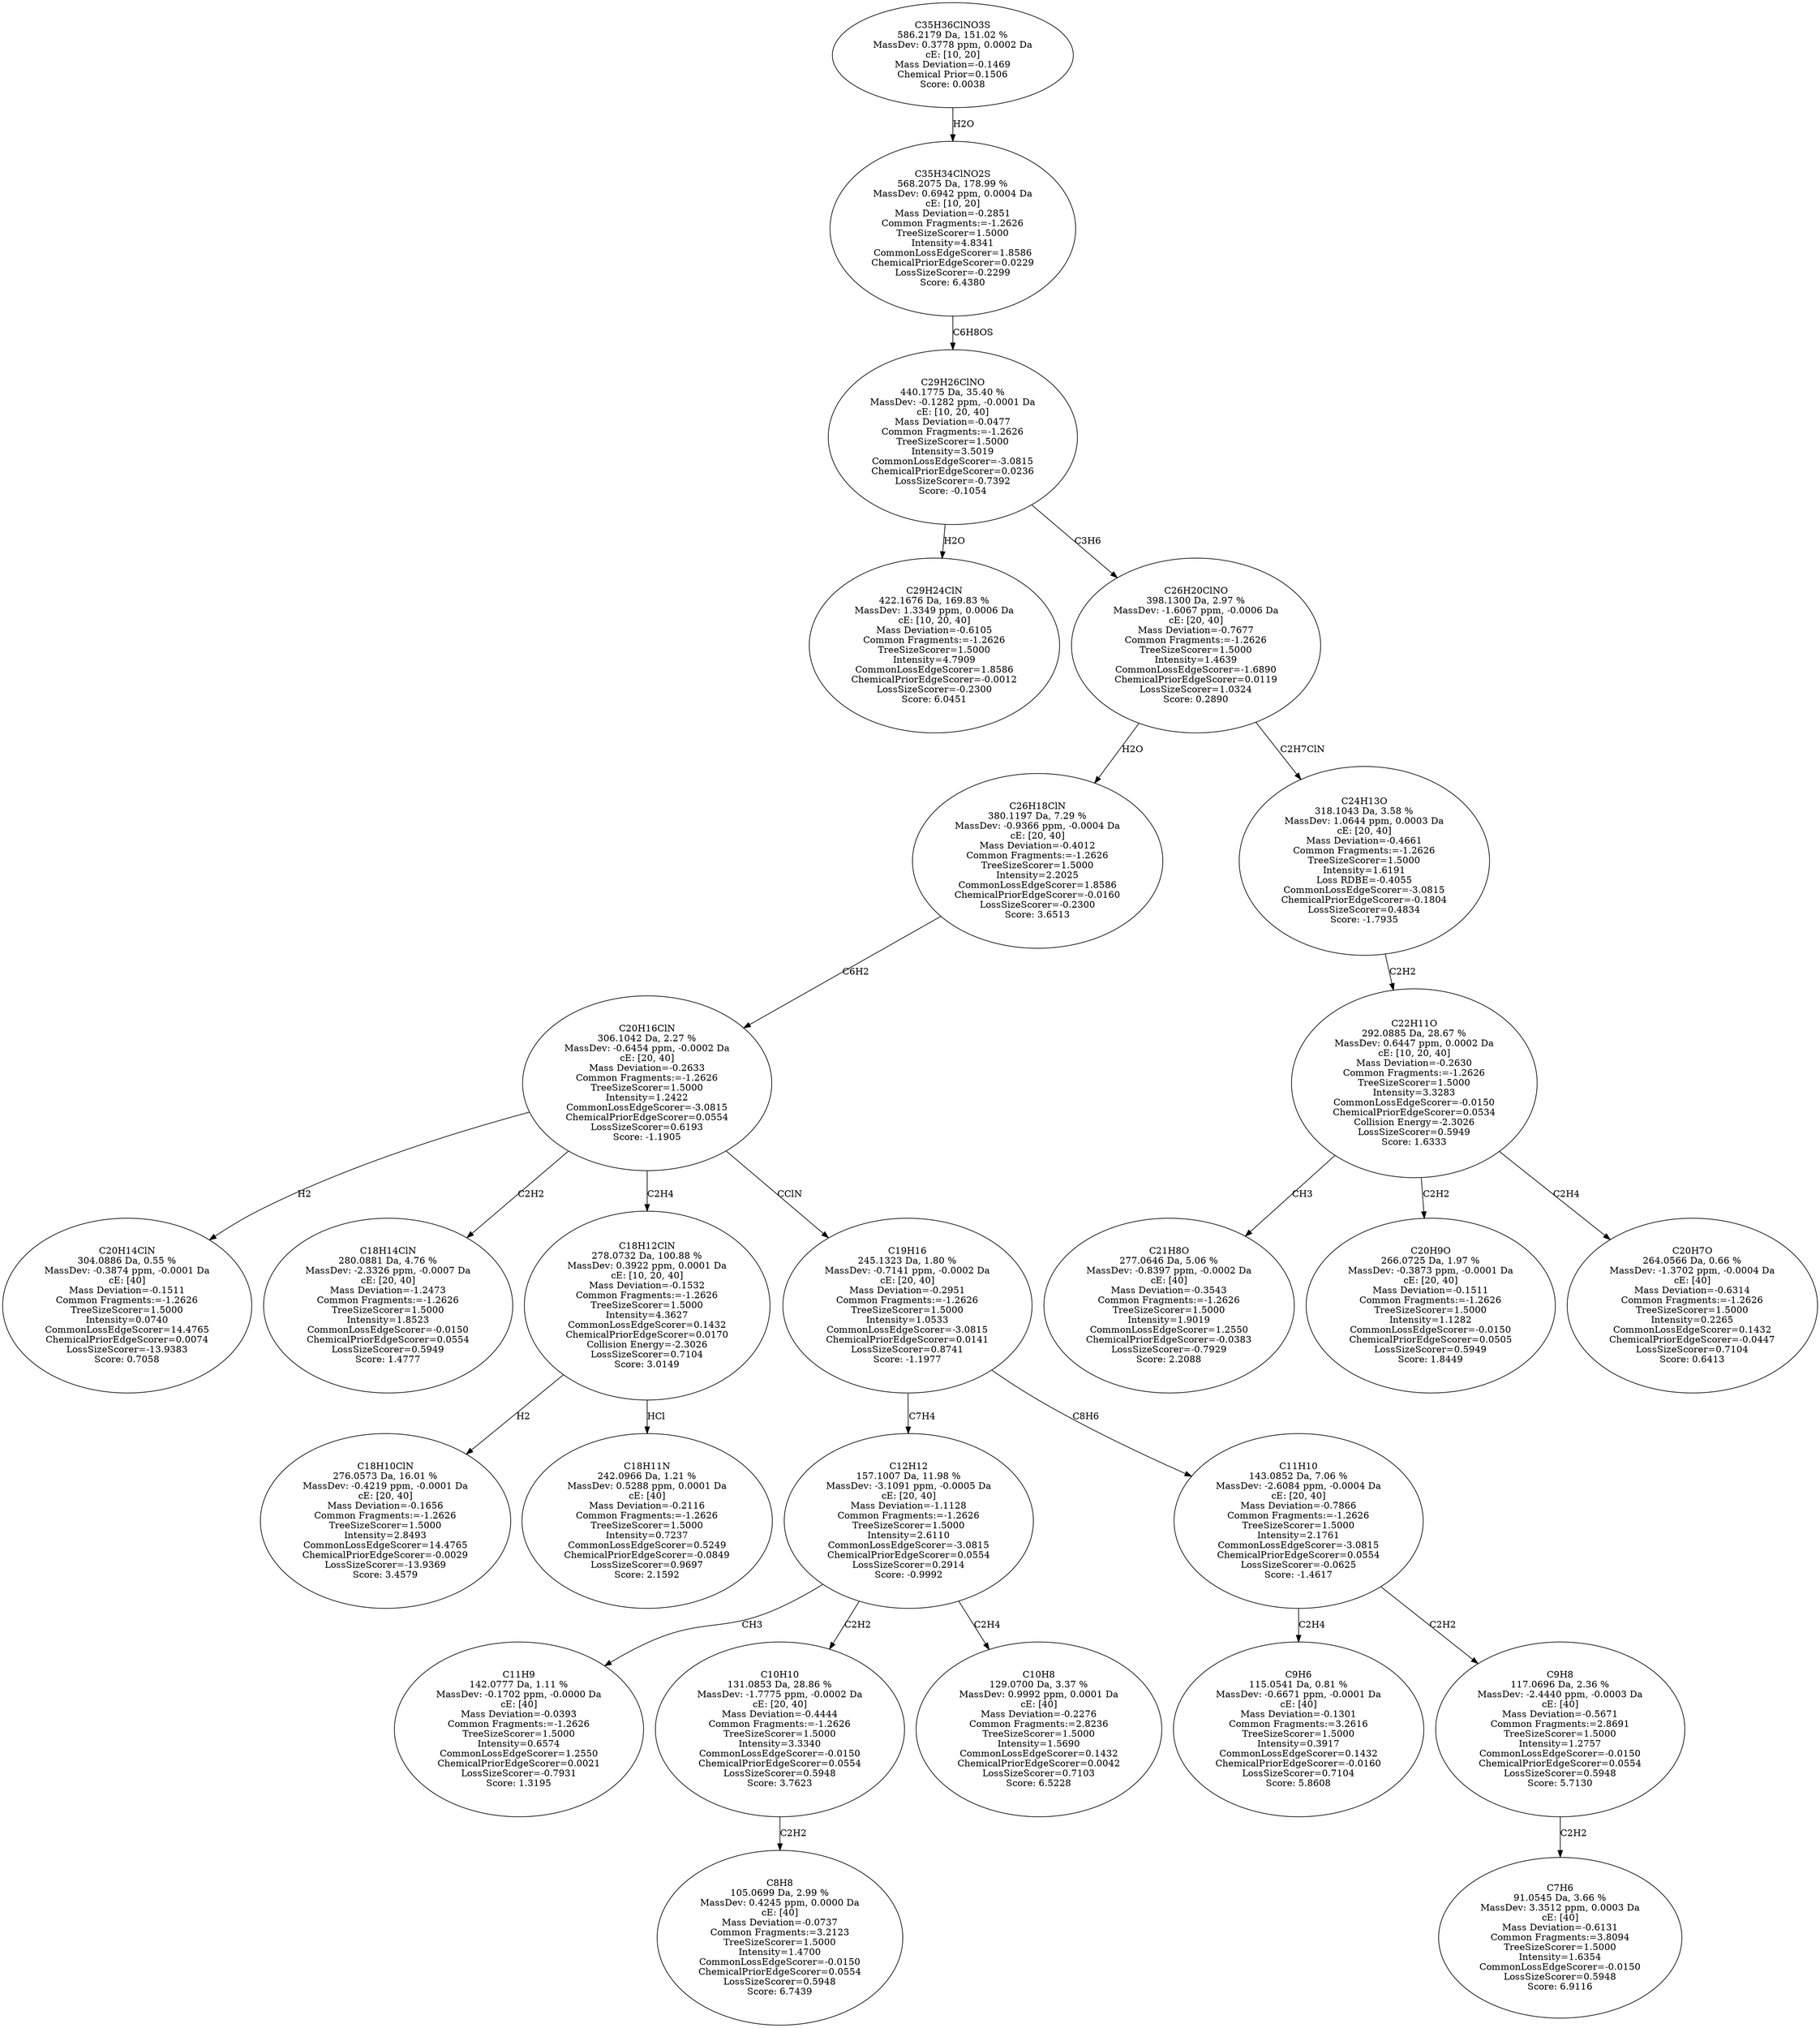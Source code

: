 strict digraph {
v1 [label="C29H24ClN\n422.1676 Da, 169.83 %\nMassDev: 1.3349 ppm, 0.0006 Da\ncE: [10, 20, 40]\nMass Deviation=-0.6105\nCommon Fragments:=-1.2626\nTreeSizeScorer=1.5000\nIntensity=4.7909\nCommonLossEdgeScorer=1.8586\nChemicalPriorEdgeScorer=-0.0012\nLossSizeScorer=-0.2300\nScore: 6.0451"];
v2 [label="C20H14ClN\n304.0886 Da, 0.55 %\nMassDev: -0.3874 ppm, -0.0001 Da\ncE: [40]\nMass Deviation=-0.1511\nCommon Fragments:=-1.2626\nTreeSizeScorer=1.5000\nIntensity=0.0740\nCommonLossEdgeScorer=14.4765\nChemicalPriorEdgeScorer=0.0074\nLossSizeScorer=-13.9383\nScore: 0.7058"];
v3 [label="C18H14ClN\n280.0881 Da, 4.76 %\nMassDev: -2.3326 ppm, -0.0007 Da\ncE: [20, 40]\nMass Deviation=-1.2473\nCommon Fragments:=-1.2626\nTreeSizeScorer=1.5000\nIntensity=1.8523\nCommonLossEdgeScorer=-0.0150\nChemicalPriorEdgeScorer=0.0554\nLossSizeScorer=0.5949\nScore: 1.4777"];
v4 [label="C18H10ClN\n276.0573 Da, 16.01 %\nMassDev: -0.4219 ppm, -0.0001 Da\ncE: [20, 40]\nMass Deviation=-0.1656\nCommon Fragments:=-1.2626\nTreeSizeScorer=1.5000\nIntensity=2.8493\nCommonLossEdgeScorer=14.4765\nChemicalPriorEdgeScorer=-0.0029\nLossSizeScorer=-13.9369\nScore: 3.4579"];
v5 [label="C18H11N\n242.0966 Da, 1.21 %\nMassDev: 0.5288 ppm, 0.0001 Da\ncE: [40]\nMass Deviation=-0.2116\nCommon Fragments:=-1.2626\nTreeSizeScorer=1.5000\nIntensity=0.7237\nCommonLossEdgeScorer=0.5249\nChemicalPriorEdgeScorer=-0.0849\nLossSizeScorer=0.9697\nScore: 2.1592"];
v6 [label="C18H12ClN\n278.0732 Da, 100.88 %\nMassDev: 0.3922 ppm, 0.0001 Da\ncE: [10, 20, 40]\nMass Deviation=-0.1532\nCommon Fragments:=-1.2626\nTreeSizeScorer=1.5000\nIntensity=4.3627\nCommonLossEdgeScorer=0.1432\nChemicalPriorEdgeScorer=0.0170\nCollision Energy=-2.3026\nLossSizeScorer=0.7104\nScore: 3.0149"];
v7 [label="C11H9\n142.0777 Da, 1.11 %\nMassDev: -0.1702 ppm, -0.0000 Da\ncE: [40]\nMass Deviation=-0.0393\nCommon Fragments:=-1.2626\nTreeSizeScorer=1.5000\nIntensity=0.6574\nCommonLossEdgeScorer=1.2550\nChemicalPriorEdgeScorer=0.0021\nLossSizeScorer=-0.7931\nScore: 1.3195"];
v8 [label="C8H8\n105.0699 Da, 2.99 %\nMassDev: 0.4245 ppm, 0.0000 Da\ncE: [40]\nMass Deviation=-0.0737\nCommon Fragments:=3.2123\nTreeSizeScorer=1.5000\nIntensity=1.4700\nCommonLossEdgeScorer=-0.0150\nChemicalPriorEdgeScorer=0.0554\nLossSizeScorer=0.5948\nScore: 6.7439"];
v9 [label="C10H10\n131.0853 Da, 28.86 %\nMassDev: -1.7775 ppm, -0.0002 Da\ncE: [20, 40]\nMass Deviation=-0.4444\nCommon Fragments:=-1.2626\nTreeSizeScorer=1.5000\nIntensity=3.3340\nCommonLossEdgeScorer=-0.0150\nChemicalPriorEdgeScorer=0.0554\nLossSizeScorer=0.5948\nScore: 3.7623"];
v10 [label="C10H8\n129.0700 Da, 3.37 %\nMassDev: 0.9992 ppm, 0.0001 Da\ncE: [40]\nMass Deviation=-0.2276\nCommon Fragments:=2.8236\nTreeSizeScorer=1.5000\nIntensity=1.5690\nCommonLossEdgeScorer=0.1432\nChemicalPriorEdgeScorer=0.0042\nLossSizeScorer=0.7103\nScore: 6.5228"];
v11 [label="C12H12\n157.1007 Da, 11.98 %\nMassDev: -3.1091 ppm, -0.0005 Da\ncE: [20, 40]\nMass Deviation=-1.1128\nCommon Fragments:=-1.2626\nTreeSizeScorer=1.5000\nIntensity=2.6110\nCommonLossEdgeScorer=-3.0815\nChemicalPriorEdgeScorer=0.0554\nLossSizeScorer=0.2914\nScore: -0.9992"];
v12 [label="C9H6\n115.0541 Da, 0.81 %\nMassDev: -0.6671 ppm, -0.0001 Da\ncE: [40]\nMass Deviation=-0.1301\nCommon Fragments:=3.2616\nTreeSizeScorer=1.5000\nIntensity=0.3917\nCommonLossEdgeScorer=0.1432\nChemicalPriorEdgeScorer=-0.0160\nLossSizeScorer=0.7104\nScore: 5.8608"];
v13 [label="C7H6\n91.0545 Da, 3.66 %\nMassDev: 3.3512 ppm, 0.0003 Da\ncE: [40]\nMass Deviation=-0.6131\nCommon Fragments:=3.8094\nTreeSizeScorer=1.5000\nIntensity=1.6354\nCommonLossEdgeScorer=-0.0150\nLossSizeScorer=0.5948\nScore: 6.9116"];
v14 [label="C9H8\n117.0696 Da, 2.36 %\nMassDev: -2.4440 ppm, -0.0003 Da\ncE: [40]\nMass Deviation=-0.5671\nCommon Fragments:=2.8691\nTreeSizeScorer=1.5000\nIntensity=1.2757\nCommonLossEdgeScorer=-0.0150\nChemicalPriorEdgeScorer=0.0554\nLossSizeScorer=0.5948\nScore: 5.7130"];
v15 [label="C11H10\n143.0852 Da, 7.06 %\nMassDev: -2.6084 ppm, -0.0004 Da\ncE: [20, 40]\nMass Deviation=-0.7866\nCommon Fragments:=-1.2626\nTreeSizeScorer=1.5000\nIntensity=2.1761\nCommonLossEdgeScorer=-3.0815\nChemicalPriorEdgeScorer=0.0554\nLossSizeScorer=-0.0625\nScore: -1.4617"];
v16 [label="C19H16\n245.1323 Da, 1.80 %\nMassDev: -0.7141 ppm, -0.0002 Da\ncE: [20, 40]\nMass Deviation=-0.2951\nCommon Fragments:=-1.2626\nTreeSizeScorer=1.5000\nIntensity=1.0533\nCommonLossEdgeScorer=-3.0815\nChemicalPriorEdgeScorer=0.0141\nLossSizeScorer=0.8741\nScore: -1.1977"];
v17 [label="C20H16ClN\n306.1042 Da, 2.27 %\nMassDev: -0.6454 ppm, -0.0002 Da\ncE: [20, 40]\nMass Deviation=-0.2633\nCommon Fragments:=-1.2626\nTreeSizeScorer=1.5000\nIntensity=1.2422\nCommonLossEdgeScorer=-3.0815\nChemicalPriorEdgeScorer=0.0554\nLossSizeScorer=0.6193\nScore: -1.1905"];
v18 [label="C26H18ClN\n380.1197 Da, 7.29 %\nMassDev: -0.9366 ppm, -0.0004 Da\ncE: [20, 40]\nMass Deviation=-0.4012\nCommon Fragments:=-1.2626\nTreeSizeScorer=1.5000\nIntensity=2.2025\nCommonLossEdgeScorer=1.8586\nChemicalPriorEdgeScorer=-0.0160\nLossSizeScorer=-0.2300\nScore: 3.6513"];
v19 [label="C21H8O\n277.0646 Da, 5.06 %\nMassDev: -0.8397 ppm, -0.0002 Da\ncE: [40]\nMass Deviation=-0.3543\nCommon Fragments:=-1.2626\nTreeSizeScorer=1.5000\nIntensity=1.9019\nCommonLossEdgeScorer=1.2550\nChemicalPriorEdgeScorer=-0.0383\nLossSizeScorer=-0.7929\nScore: 2.2088"];
v20 [label="C20H9O\n266.0725 Da, 1.97 %\nMassDev: -0.3873 ppm, -0.0001 Da\ncE: [20, 40]\nMass Deviation=-0.1511\nCommon Fragments:=-1.2626\nTreeSizeScorer=1.5000\nIntensity=1.1282\nCommonLossEdgeScorer=-0.0150\nChemicalPriorEdgeScorer=0.0505\nLossSizeScorer=0.5949\nScore: 1.8449"];
v21 [label="C20H7O\n264.0566 Da, 0.66 %\nMassDev: -1.3702 ppm, -0.0004 Da\ncE: [40]\nMass Deviation=-0.6314\nCommon Fragments:=-1.2626\nTreeSizeScorer=1.5000\nIntensity=0.2265\nCommonLossEdgeScorer=0.1432\nChemicalPriorEdgeScorer=-0.0447\nLossSizeScorer=0.7104\nScore: 0.6413"];
v22 [label="C22H11O\n292.0885 Da, 28.67 %\nMassDev: 0.6447 ppm, 0.0002 Da\ncE: [10, 20, 40]\nMass Deviation=-0.2630\nCommon Fragments:=-1.2626\nTreeSizeScorer=1.5000\nIntensity=3.3283\nCommonLossEdgeScorer=-0.0150\nChemicalPriorEdgeScorer=0.0534\nCollision Energy=-2.3026\nLossSizeScorer=0.5949\nScore: 1.6333"];
v23 [label="C24H13O\n318.1043 Da, 3.58 %\nMassDev: 1.0644 ppm, 0.0003 Da\ncE: [20, 40]\nMass Deviation=-0.4661\nCommon Fragments:=-1.2626\nTreeSizeScorer=1.5000\nIntensity=1.6191\nLoss RDBE=-0.4055\nCommonLossEdgeScorer=-3.0815\nChemicalPriorEdgeScorer=-0.1804\nLossSizeScorer=0.4834\nScore: -1.7935"];
v24 [label="C26H20ClNO\n398.1300 Da, 2.97 %\nMassDev: -1.6067 ppm, -0.0006 Da\ncE: [20, 40]\nMass Deviation=-0.7677\nCommon Fragments:=-1.2626\nTreeSizeScorer=1.5000\nIntensity=1.4639\nCommonLossEdgeScorer=-1.6890\nChemicalPriorEdgeScorer=0.0119\nLossSizeScorer=1.0324\nScore: 0.2890"];
v25 [label="C29H26ClNO\n440.1775 Da, 35.40 %\nMassDev: -0.1282 ppm, -0.0001 Da\ncE: [10, 20, 40]\nMass Deviation=-0.0477\nCommon Fragments:=-1.2626\nTreeSizeScorer=1.5000\nIntensity=3.5019\nCommonLossEdgeScorer=-3.0815\nChemicalPriorEdgeScorer=0.0236\nLossSizeScorer=-0.7392\nScore: -0.1054"];
v26 [label="C35H34ClNO2S\n568.2075 Da, 178.99 %\nMassDev: 0.6942 ppm, 0.0004 Da\ncE: [10, 20]\nMass Deviation=-0.2851\nCommon Fragments:=-1.2626\nTreeSizeScorer=1.5000\nIntensity=4.8341\nCommonLossEdgeScorer=1.8586\nChemicalPriorEdgeScorer=0.0229\nLossSizeScorer=-0.2299\nScore: 6.4380"];
v27 [label="C35H36ClNO3S\n586.2179 Da, 151.02 %\nMassDev: 0.3778 ppm, 0.0002 Da\ncE: [10, 20]\nMass Deviation=-0.1469\nChemical Prior=0.1506\nScore: 0.0038"];
v25 -> v1 [label="H2O"];
v17 -> v2 [label="H2"];
v17 -> v3 [label="C2H2"];
v6 -> v4 [label="H2"];
v6 -> v5 [label="HCl"];
v17 -> v6 [label="C2H4"];
v11 -> v7 [label="CH3"];
v9 -> v8 [label="C2H2"];
v11 -> v9 [label="C2H2"];
v11 -> v10 [label="C2H4"];
v16 -> v11 [label="C7H4"];
v15 -> v12 [label="C2H4"];
v14 -> v13 [label="C2H2"];
v15 -> v14 [label="C2H2"];
v16 -> v15 [label="C8H6"];
v17 -> v16 [label="CClN"];
v18 -> v17 [label="C6H2"];
v24 -> v18 [label="H2O"];
v22 -> v19 [label="CH3"];
v22 -> v20 [label="C2H2"];
v22 -> v21 [label="C2H4"];
v23 -> v22 [label="C2H2"];
v24 -> v23 [label="C2H7ClN"];
v25 -> v24 [label="C3H6"];
v26 -> v25 [label="C6H8OS"];
v27 -> v26 [label="H2O"];
}